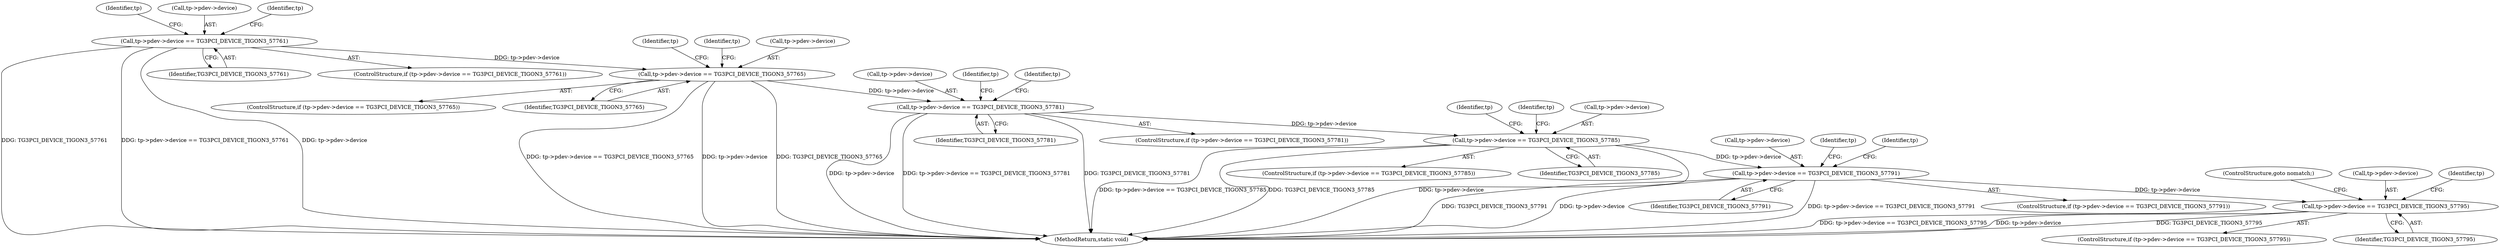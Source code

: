 digraph "0_linux_715230a44310a8cf66fbfb5a46f9a62a9b2de424@pointer" {
"1000464" [label="(Call,tp->pdev->device == TG3PCI_DEVICE_TIGON3_57781)"];
"1000450" [label="(Call,tp->pdev->device == TG3PCI_DEVICE_TIGON3_57765)"];
"1000436" [label="(Call,tp->pdev->device == TG3PCI_DEVICE_TIGON3_57761)"];
"1000478" [label="(Call,tp->pdev->device == TG3PCI_DEVICE_TIGON3_57785)"];
"1000492" [label="(Call,tp->pdev->device == TG3PCI_DEVICE_TIGON3_57791)"];
"1000506" [label="(Call,tp->pdev->device == TG3PCI_DEVICE_TIGON3_57795)"];
"1000493" [label="(Call,tp->pdev->device)"];
"1000478" [label="(Call,tp->pdev->device == TG3PCI_DEVICE_TIGON3_57785)"];
"1000442" [label="(Identifier,TG3PCI_DEVICE_TIGON3_57761)"];
"1000506" [label="(Call,tp->pdev->device == TG3PCI_DEVICE_TIGON3_57795)"];
"1000498" [label="(Identifier,TG3PCI_DEVICE_TIGON3_57791)"];
"1000495" [label="(Identifier,tp)"];
"1000436" [label="(Call,tp->pdev->device == TG3PCI_DEVICE_TIGON3_57761)"];
"1000453" [label="(Identifier,tp)"];
"1000463" [label="(ControlStructure,if (tp->pdev->device == TG3PCI_DEVICE_TIGON3_57781))"];
"1000465" [label="(Call,tp->pdev->device)"];
"1000519" [label="(ControlStructure,goto nomatch;)"];
"1000481" [label="(Identifier,tp)"];
"1000487" [label="(Identifier,tp)"];
"1000435" [label="(ControlStructure,if (tp->pdev->device == TG3PCI_DEVICE_TIGON3_57761))"];
"1000456" [label="(Identifier,TG3PCI_DEVICE_TIGON3_57765)"];
"1000505" [label="(ControlStructure,if (tp->pdev->device == TG3PCI_DEVICE_TIGON3_57795))"];
"1000464" [label="(Call,tp->pdev->device == TG3PCI_DEVICE_TIGON3_57781)"];
"1000470" [label="(Identifier,TG3PCI_DEVICE_TIGON3_57781)"];
"1000512" [label="(Identifier,TG3PCI_DEVICE_TIGON3_57795)"];
"1000507" [label="(Call,tp->pdev->device)"];
"1000477" [label="(ControlStructure,if (tp->pdev->device == TG3PCI_DEVICE_TIGON3_57785))"];
"1000437" [label="(Call,tp->pdev->device)"];
"1000459" [label="(Identifier,tp)"];
"1000467" [label="(Identifier,tp)"];
"1000445" [label="(Identifier,tp)"];
"1000484" [label="(Identifier,TG3PCI_DEVICE_TIGON3_57785)"];
"1000501" [label="(Identifier,tp)"];
"1000509" [label="(Identifier,tp)"];
"1000451" [label="(Call,tp->pdev->device)"];
"1000450" [label="(Call,tp->pdev->device == TG3PCI_DEVICE_TIGON3_57765)"];
"1000604" [label="(MethodReturn,static void)"];
"1000479" [label="(Call,tp->pdev->device)"];
"1000473" [label="(Identifier,tp)"];
"1000491" [label="(ControlStructure,if (tp->pdev->device == TG3PCI_DEVICE_TIGON3_57791))"];
"1000515" [label="(Identifier,tp)"];
"1000492" [label="(Call,tp->pdev->device == TG3PCI_DEVICE_TIGON3_57791)"];
"1000449" [label="(ControlStructure,if (tp->pdev->device == TG3PCI_DEVICE_TIGON3_57765))"];
"1000464" -> "1000463"  [label="AST: "];
"1000464" -> "1000470"  [label="CFG: "];
"1000465" -> "1000464"  [label="AST: "];
"1000470" -> "1000464"  [label="AST: "];
"1000473" -> "1000464"  [label="CFG: "];
"1000481" -> "1000464"  [label="CFG: "];
"1000464" -> "1000604"  [label="DDG: tp->pdev->device"];
"1000464" -> "1000604"  [label="DDG: tp->pdev->device == TG3PCI_DEVICE_TIGON3_57781"];
"1000464" -> "1000604"  [label="DDG: TG3PCI_DEVICE_TIGON3_57781"];
"1000450" -> "1000464"  [label="DDG: tp->pdev->device"];
"1000464" -> "1000478"  [label="DDG: tp->pdev->device"];
"1000450" -> "1000449"  [label="AST: "];
"1000450" -> "1000456"  [label="CFG: "];
"1000451" -> "1000450"  [label="AST: "];
"1000456" -> "1000450"  [label="AST: "];
"1000459" -> "1000450"  [label="CFG: "];
"1000467" -> "1000450"  [label="CFG: "];
"1000450" -> "1000604"  [label="DDG: tp->pdev->device == TG3PCI_DEVICE_TIGON3_57765"];
"1000450" -> "1000604"  [label="DDG: tp->pdev->device"];
"1000450" -> "1000604"  [label="DDG: TG3PCI_DEVICE_TIGON3_57765"];
"1000436" -> "1000450"  [label="DDG: tp->pdev->device"];
"1000436" -> "1000435"  [label="AST: "];
"1000436" -> "1000442"  [label="CFG: "];
"1000437" -> "1000436"  [label="AST: "];
"1000442" -> "1000436"  [label="AST: "];
"1000445" -> "1000436"  [label="CFG: "];
"1000453" -> "1000436"  [label="CFG: "];
"1000436" -> "1000604"  [label="DDG: TG3PCI_DEVICE_TIGON3_57761"];
"1000436" -> "1000604"  [label="DDG: tp->pdev->device == TG3PCI_DEVICE_TIGON3_57761"];
"1000436" -> "1000604"  [label="DDG: tp->pdev->device"];
"1000478" -> "1000477"  [label="AST: "];
"1000478" -> "1000484"  [label="CFG: "];
"1000479" -> "1000478"  [label="AST: "];
"1000484" -> "1000478"  [label="AST: "];
"1000487" -> "1000478"  [label="CFG: "];
"1000495" -> "1000478"  [label="CFG: "];
"1000478" -> "1000604"  [label="DDG: tp->pdev->device"];
"1000478" -> "1000604"  [label="DDG: tp->pdev->device == TG3PCI_DEVICE_TIGON3_57785"];
"1000478" -> "1000604"  [label="DDG: TG3PCI_DEVICE_TIGON3_57785"];
"1000478" -> "1000492"  [label="DDG: tp->pdev->device"];
"1000492" -> "1000491"  [label="AST: "];
"1000492" -> "1000498"  [label="CFG: "];
"1000493" -> "1000492"  [label="AST: "];
"1000498" -> "1000492"  [label="AST: "];
"1000501" -> "1000492"  [label="CFG: "];
"1000509" -> "1000492"  [label="CFG: "];
"1000492" -> "1000604"  [label="DDG: TG3PCI_DEVICE_TIGON3_57791"];
"1000492" -> "1000604"  [label="DDG: tp->pdev->device"];
"1000492" -> "1000604"  [label="DDG: tp->pdev->device == TG3PCI_DEVICE_TIGON3_57791"];
"1000492" -> "1000506"  [label="DDG: tp->pdev->device"];
"1000506" -> "1000505"  [label="AST: "];
"1000506" -> "1000512"  [label="CFG: "];
"1000507" -> "1000506"  [label="AST: "];
"1000512" -> "1000506"  [label="AST: "];
"1000515" -> "1000506"  [label="CFG: "];
"1000519" -> "1000506"  [label="CFG: "];
"1000506" -> "1000604"  [label="DDG: tp->pdev->device == TG3PCI_DEVICE_TIGON3_57795"];
"1000506" -> "1000604"  [label="DDG: tp->pdev->device"];
"1000506" -> "1000604"  [label="DDG: TG3PCI_DEVICE_TIGON3_57795"];
}
